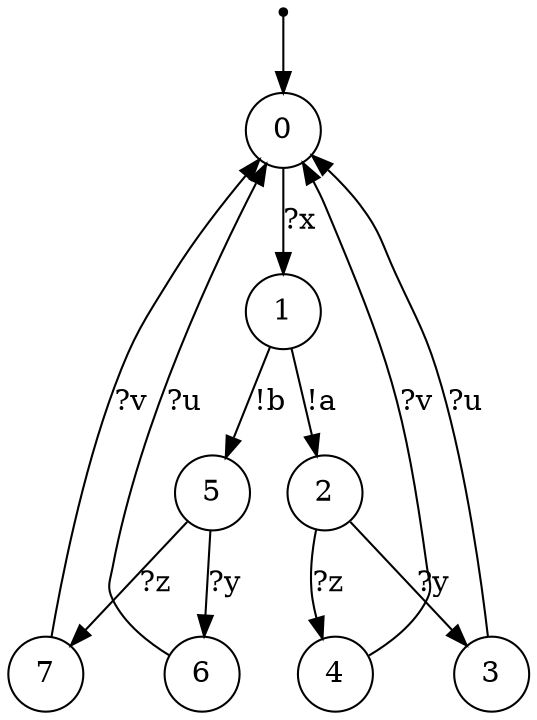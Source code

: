 digraph {
 node [shape=point] ENTRY
 node [shape=circle]
 ENTRY -> 0
0 -> 1 [label="?x"]
1 -> 5 [label="!b"]
5 -> 7 [label="?z"]
7 -> 0 [label="?v"]
5 -> 6 [label="?y"]
6 -> 0 [label="?u"]
1 -> 2 [label="!a"]
2 -> 4 [label="?z"]
4 -> 0 [label="?v"]
2 -> 3 [label="?y"]
3 -> 0 [label="?u"]
}
